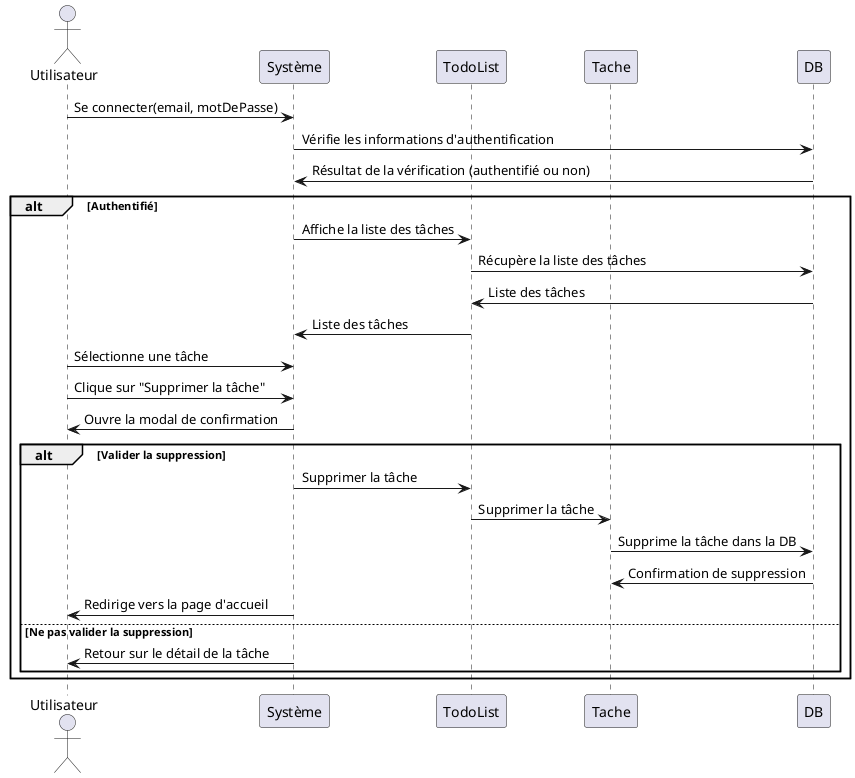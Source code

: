 @startuml
actor Utilisateur
participant "Système" as System
participant TodoList
participant Tache
participant DB

Utilisateur -> System : Se connecter(email, motDePasse)
System -> DB : Vérifie les informations d'authentification
DB -> System : Résultat de la vérification (authentifié ou non)
alt Authentifié
    System -> TodoList : Affiche la liste des tâches
    TodoList -> DB : Récupère la liste des tâches
    DB -> TodoList : Liste des tâches
    TodoList -> System : Liste des tâches
    Utilisateur -> System : Sélectionne une tâche
    Utilisateur -> System : Clique sur "Supprimer la tâche"
    System -> Utilisateur : Ouvre la modal de confirmation
    alt Valider la suppression
        System -> TodoList : Supprimer la tâche
        TodoList -> Tache : Supprimer la tâche
        Tache -> DB : Supprime la tâche dans la DB
        DB -> Tache : Confirmation de suppression
        System -> Utilisateur : Redirige vers la page d'accueil
    else Ne pas valider la suppression
        System -> Utilisateur : Retour sur le détail de la tâche
    end
end
@enduml
